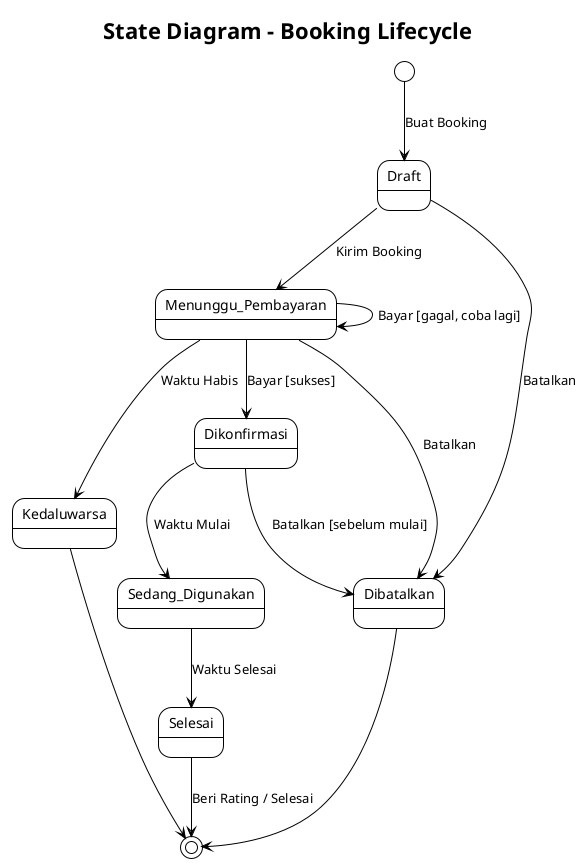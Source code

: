 @startuml
!theme plain
title State Diagram - Booking Lifecycle

[*] --> Draft : Buat Booking

Draft --> Menunggu_Pembayaran : Kirim Booking
Draft --> Dibatalkan : Batalkan

Menunggu_Pembayaran --> Dikonfirmasi : Bayar [sukses]
Menunggu_Pembayaran --> Menunggu_Pembayaran : Bayar [gagal, coba lagi]
Menunggu_Pembayaran --> Dibatalkan : Batalkan
Menunggu_Pembayaran --> Kedaluwarsa : Waktu Habis

Dikonfirmasi --> Sedang_Digunakan : Waktu Mulai
Dikonfirmasi --> Dibatalkan : Batalkan [sebelum mulai]

Sedang_Digunakan --> Selesai : Waktu Selesai

Selesai --> [*] : Beri Rating / Selesai

Dibatalkan --> [*]
Kedaluwarsa --> [*]

@enduml